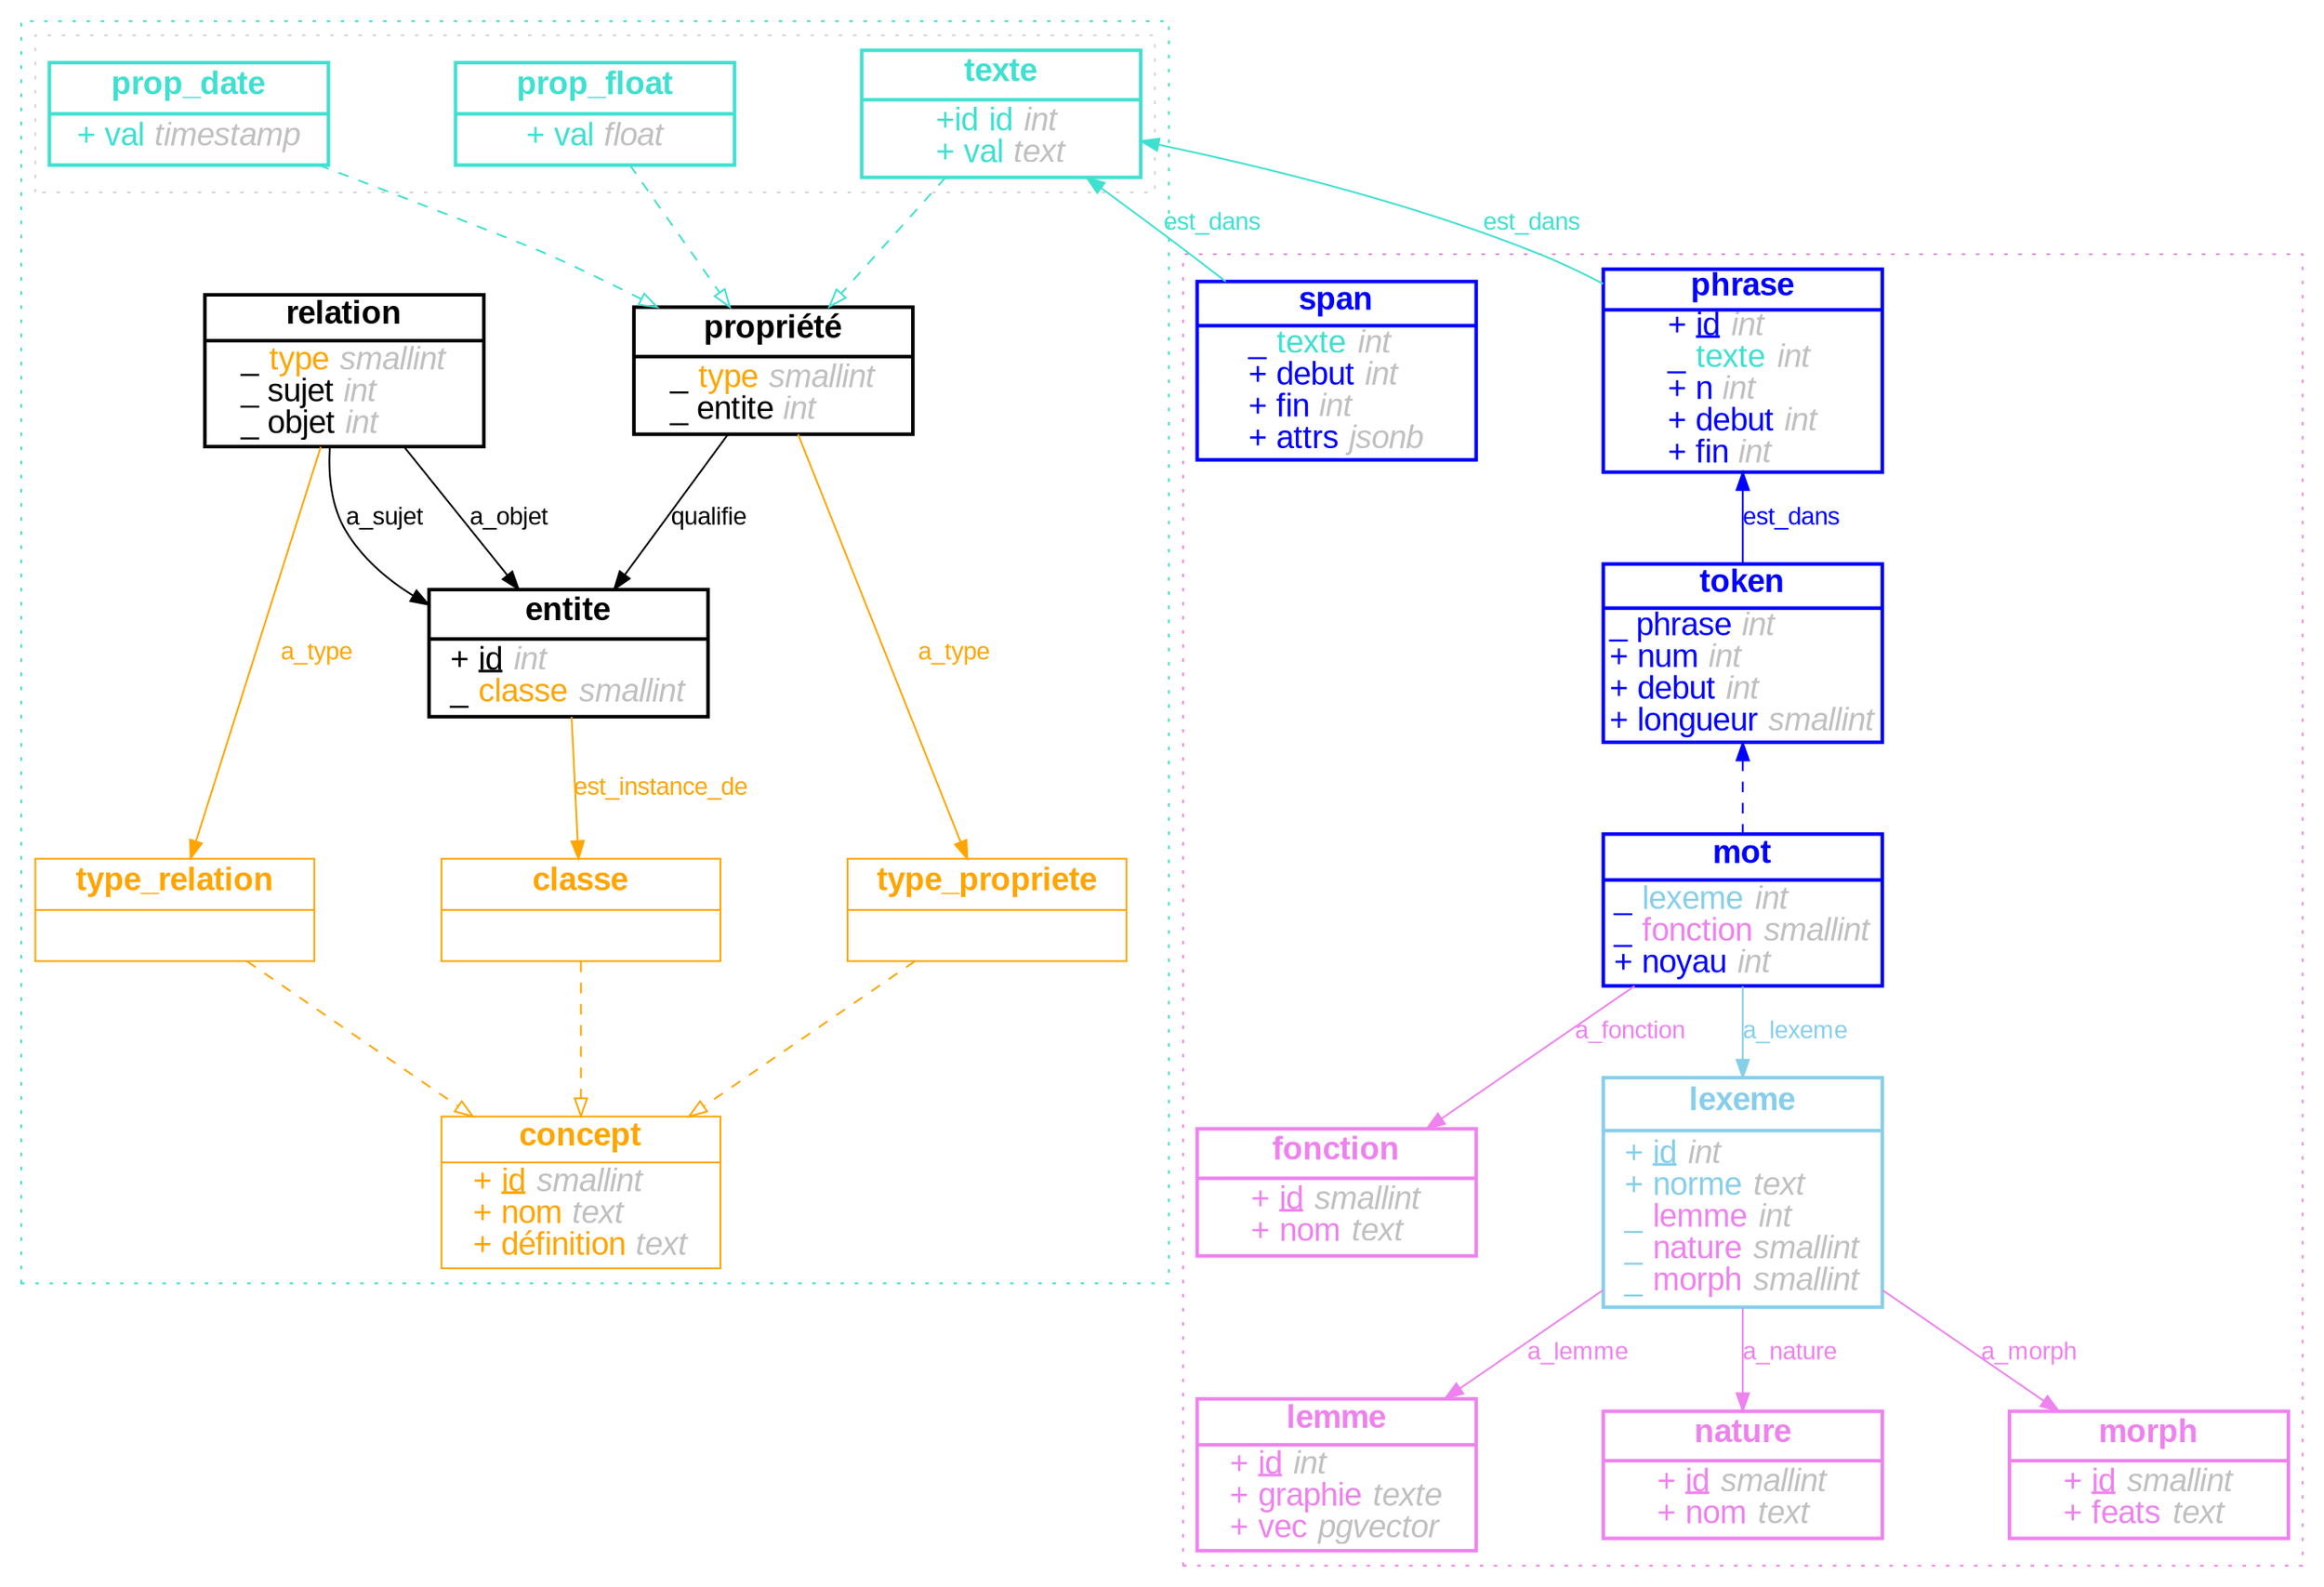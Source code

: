 digraph {
    nodesep=1

    subgraph cluster_eav {
        style=dotted
        color=turquoise
        {rank=same; classe; type_relation; type_propriete}

        entite [
            pos="0,0"
            shape=record
            label= <{
<b>entite</b> |
+ <u>id</u> <i><font color="grey">int</font></i><br align="left"/>
_ <font color="orange">classe</font> <i><font color="grey">smallint</font></i>
}>
            fixedsize=true
            width=2.2
            height=1
            fontname=arial
            fontsize=18
            style=bold
        ]

        relation [
            pos="-310,-240"
            shape=record
            label= <{
<b>relation</b> |
_ <font color="orange">type</font> <i><font color="grey">smallint</font></i><br align="left"/>
_ sujet <i><font color="grey">int</font></i><br align="left"/>
_ objet <i><font color="grey">int</font></i><br align="left"/>
}>
            fixedsize=true
            width=2.2
            height=1.2
            fontsize=18
            fontname=arial
            style=bold
        ]

        propriete [
            pos="-400,90"
            shape=record
            label= <{
<b>propriété</b> |
_ <font color="orange">type</font> <i><font color="grey">smallint</font></i><br align="left"/>
_ entite <i><font color="grey">int</font></i><br align="left"/>
}>
            style=bold
            fixedsize=true
            width=2.2
            height=1
            fontsize=18
            fontname=arial
        ]

        concept [
            pos="108,-395"
            shape=record
            label= <{
<b>concept</b> |
+ <u>id</u> <i><font color="grey">smallint</font></i><br align="left"/>
+ nom <i><font color="grey">text</font></i><br align="left"/>
+ définition <i><font color="grey">text</font></i><br align="left"/>
}>
            color=orange
            fontcolor=orange
            fontsize=18
            fontname=arial
            fixedsize=true
            width=2.2
            height=1.2
        ]

        classe [
            pos="108,-395"
            shape=record
            label= <{
<b>classe</b> |
}>
            color=orange
            fontcolor=orange
            fontsize=18
            fontname=arial
            fixedsize=true
            width=2.2
            height=0.8
        ]

        type_relation [
            pos="-610,-400"
            shape=record
            label= <{
<b>type_relation</b> |
}>
            color=orange
            fontcolor=orange
            fontsize=18
            fontname=arial
            fixedsize=true
            width=2.2
            height=0.8
        ]

        type_propriete [
            pos="-660,-109"
            shape=record
            label= <{
<b>type_propriete</b> |
}>
            color=orange
            fontcolor=orange
            fontsize=18
            fontname=arial
            fixedsize=true
            width=2.2
            height=0.8
        ]

    classe -> concept [style=dashed color=orange arrowhead=empty]
    type_propriete -> concept [style=dashed color=orange arrowhead=empty]
    type_relation -> concept [style=dashed color=orange arrowhead=empty]
    relation -> type_relation [label=a_type color=orange fontcolor=orange fontname=arial]
    entite -> classe [label=est_instance_de color=orange fontcolor=orange fontname=arial]
    propriete -> type_propriete [label=a_type color=orange fontcolor=orange fontname=arial]
    relation -> entite [label=a_objet fontname=arial]
    relation -> entite [label=a_sujet fontname=arial]
    propriete -> entite [label=qualifie fontname=arial]

    subgraph cluster_prop{
        style=dotted
        color=lightgrey

        texte [
            pos="140,385"
            shape=record
            label= <{
<b>texte</b> |
+id <font color="turquoise">id</font> <i><font color="grey">int</font></i><br align="left"/>
+ val <i><font color="grey">text</font></i><br align="left"/>
}>
            fixedsize=true
            width=2.2
            height=1
            fontname=arial
            fontsize=18
            fontcolor="turquoise"
            color="turquoise"
            style=bold
        ]

        prop_date [
            pos="140,385"
            shape=record
            label= <{
<b>prop_date</b> |
+ val <i><font color="grey">timestamp</font></i><br align="left"/>
}>
            fixedsize=true
            width=2.2
            height=0.8
            fontname=arial
            fontsize=18
            fontcolor="turquoise"
            color="turquoise"
            style=bold
        ]

        prop_float [
            pos="140,385"
            shape=record
            label= <{
<b>prop_float</b> |
+ val <i><font color="grey">float</font></i><br align="left"/>
}>
            fixedsize=true
            width=2.2
            height=0.8
            fontname=arial
            fontsize=18
            fontcolor="turquoise"
            color="turquoise"
            style=bold
        ]

    }

    texte -> propriete [style=dashed color="turquoise" arrowhead=empty]
    prop_date -> propriete [style=dashed color="turquoise" arrowhead=empty]
    prop_float -> propriete [style=dashed color="turquoise" arrowhead=empty]

    }

    subgraph cluster_nlp {
        style=dotted
        color=violet

//         segment [
//             pos="140,385"
//             shape=record
//             label= <{
// <b>segment</b> |
// _ <font color="turquoise">texte</font> <i><font color="grey">int</font></i><br align="left"/>
// + debut <i><font color="grey">int</font></i><br align="left"/>
// + fin <i><font color="grey">int</font></i><br align="left"/>
// }>
//             fixedsize=true
//             width=2.2
//             height=1.2
//             fontname=arial
//             fontsize=18
//             fontcolor="blue"
//             color="blue"
//             style=bold
//         ]

        phrase [
            pos="140,385"
            shape=record
            label= <{
<b>phrase</b> |
+ <font><u>id</u></font> <i><font color="grey">int</font></i><br align="left"/>
_ <font color="turquoise">texte</font> <i><font color="grey">int</font></i><br align="left"/>
+ n <i><font color="grey">int</font></i><br align="left"/>
+ debut <i><font color="grey">int</font></i><br align="left"/>
+ fin <i><font color="grey">int</font></i><br align="left"/>
}>
            fixedsize=true
            width=2.2
            height=1.6
            fontname=arial
            fontsize=18
            fontcolor="blue"
            color="blue"
            style=bold
        ]

        span [
            pos="140,385"
            shape=record
            label= <{
<b>span</b> |
_ <font color="turquoise">texte</font> <i><font color="grey">int</font></i><br align="left"/>
+ debut <i><font color="grey">int</font></i><br align="left"/>
+ fin <i><font color="grey">int</font></i><br align="left"/>
+ attrs <i><font color="grey">jsonb</font></i><br align="left"/>
}>
            fixedsize=true
            width=2.2
            height=1.4
            fontname=arial
            fontsize=18
            fontcolor="blue"
            color="blue"
            style=bold
        ]

        token [
            pos="391,122"
            shape=record
            label= <{
<b>token</b> |
_ phrase <i><font color="grey">int</font></i><br align="left"/>
+ num <i><font color="grey">int</font></i><br align="left"/>
+ debut <i><font color="grey">int</font></i><br align="left"/>
+ longueur <i><font color="grey">smallint</font></i><br align="left"/>
}>
            style=bold
            fixedsize=true
            width=2.2
            height=1.4
            fontname=arial
            fontsize=18
            fontcolor="blue"
            color="blue"
        ]

        mot [
            pos="391,122"
            shape=record
            label= <{
<b>mot</b> |
_ <font color="skyblue">lexeme</font> <i><font color="grey">int</font></i><br align="left"/>
_ <font color="violet">fonction</font> <i><font color="grey">smallint</font></i><br align="left"/>
+ noyau <i><font color="grey">int</font></i><br align="left"/>
}>
            style=bold
            fixedsize=true
            width=2.2
            height=1.2
            fontname=arial
            fontsize=18
            fontcolor="blue"
            color="blue"
        ]

        lemme [
            pos="391,122"
            shape=record
            label= <{
<b>lemme</b> |
+ <font color="violet"><u>id</u></font> <i><font color="grey">int</font></i><br align="left"/>
+ <font color="violet">graphie</font> <i><font color="grey">texte</font></i><br align="left"/>
+ <font color="violet">vec</font> <i><font color="grey">pgvector</font></i><br align="left"/>
}>
            style=bold
            fixedsize=true
            width=2.2
            height=1.2
            fontname=arial
            fontsize=18
            fontcolor="violet"
            color="violet"
        ]

        lexeme [
            pos="391,122"
            shape=record
            label= <{
<b>lexeme</b> |
+ <font color="skyblue"><u>id</u></font> <i><font color="grey">int</font></i><br align="left"/>
+ <font color="skyblue">norme</font> <i><font color="grey">text</font></i><br align="left"/>
_ <font color="violet">lemme</font> <i><font color="grey">int</font></i><br align="left"/>
_ <font color="violet">nature</font> <i><font color="grey">smallint</font></i><br align="left"/>
_ <font color="violet">morph</font> <i><font color="grey">smallint</font></i><br align="left"/>
}>
            style=bold
            fixedsize=true
            width=2.2
            height=1.8
            fontname=arial
            fontsize=18
            fontcolor="skyblue"
            color="skyblue"
        ]

        nature [
            pos="391,122"
            shape=record
            label= <{
<b>nature</b> |
+ <font color="violet"><u>id</u></font> <i><font color="grey">smallint</font></i><br align="left"/>
+ <font color="violet">nom</font> <i><font color="grey">text</font></i><br align="left"/>
}>
            style=bold
            fixedsize=true
            width=2.2
            height=1
            fontname=arial
            fontsize=18
            fontcolor="violet"
            color="violet"
        ]

        fonction [
            pos="391,122"
            shape=record
            label= <{
<b>fonction</b> |
+ <font color="violet"><u>id</u></font> <i><font color="grey">smallint</font></i><br align="left"/>
+ <font color="violet">nom</font> <i><font color="grey">text</font></i><br align="left"/>
}>
            style=bold
            fixedsize=true
            width=2.2
            height=1
            fontname=arial
            fontsize=18
            fontcolor="violet"
            color="violet"
        ]

        morph [
            pos="391,122"
            shape=record
            label= <{
<b>morph</b> |
+ <font color="violet"><u>id</u></font> <i><font color="grey">smallint</font></i><br align="left"/>
+ <font color="violet">feats</font> <i><font color="grey">text</font></i><br align="left"/>
}>
            style=bold
            fixedsize=true
            width=2.2
            height=1
            fontname=arial
            fontsize=18
            fontcolor="violet"
            color="violet"
        ]

        // texte -> segment [label=est_dans color="turquoise" fontcolor="turquoise" dir=back fontname=arial]
        texte -> phrase [label=est_dans color="turquoise" fontcolor="turquoise" dir=back fontname=arial]
        texte -> span [label=est_dans color="turquoise" fontcolor="turquoise" dir=back fontname=arial]
        phrase -> token [label=est_dans color="blue" fontcolor="blue" dir=back fontname=arial]

        // segment -> phrase [style=dashed arrowhead=empty color="blue" dir=back]
        // segment -> span [style=dashed arrowhead=empty color="blue" dir=back]
        // segment -> token [style=dashed arrowhead=empty color="blue" dir=back]
        token -> mot [style=dashed arrowhead=empty color="blue" dir=back]

        mot -> lexeme [label=a_lexeme color="skyblue" fontcolor="skyblue" fontname=arial]
        mot -> fonction [label=a_fonction color=violet fontcolor=violet fontname=arial]
        lexeme -> lemme [label=a_lemme color=violet fontcolor=violet fontname=arial]
        lexeme -> nature [label=a_nature color=violet fontcolor=violet fontname=arial]
        lexeme -> morph [label=a_morph color=violet fontcolor=violet fontname=arial]

    }
}
